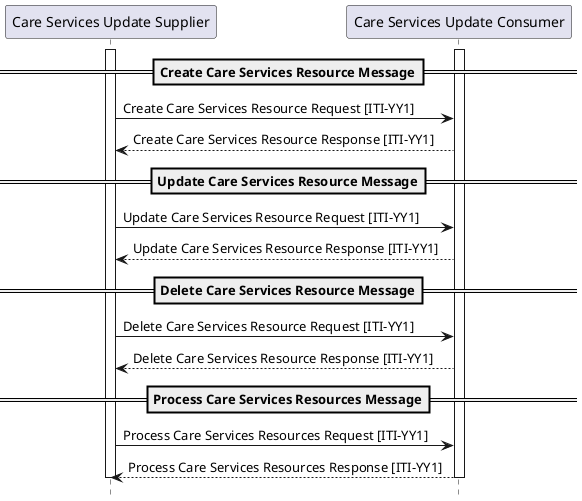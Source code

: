 @startuml
hide footbox
participant "Care Services Update Supplier" as Client
participant "Care Services Update Consumer" as Server
==Create Care Services Resource Message==
activate Client
activate Server
Client -> Server : Create Care Services Resource Request [ITI-YY1]
Server --> Client : Create Care Services Resource Response [ITI-YY1]
==Update Care Services Resource Message==
Client -> Server : Update Care Services Resource Request [ITI-YY1]
Server --> Client : Update Care Services Resource Response [ITI-YY1]
==Delete Care Services Resource Message==
Client -> Server : Delete Care Services Resource Request [ITI-YY1]
Server --> Client : Delete Care Services Resource Response [ITI-YY1]
==Process Care Services Resources Message==
Client -> Server : Process Care Services Resources Request [ITI-YY1]
Server --> Client : Process Care Services Resources Response [ITI-YY1]
deactivate Client
deactivate Server
@enduml